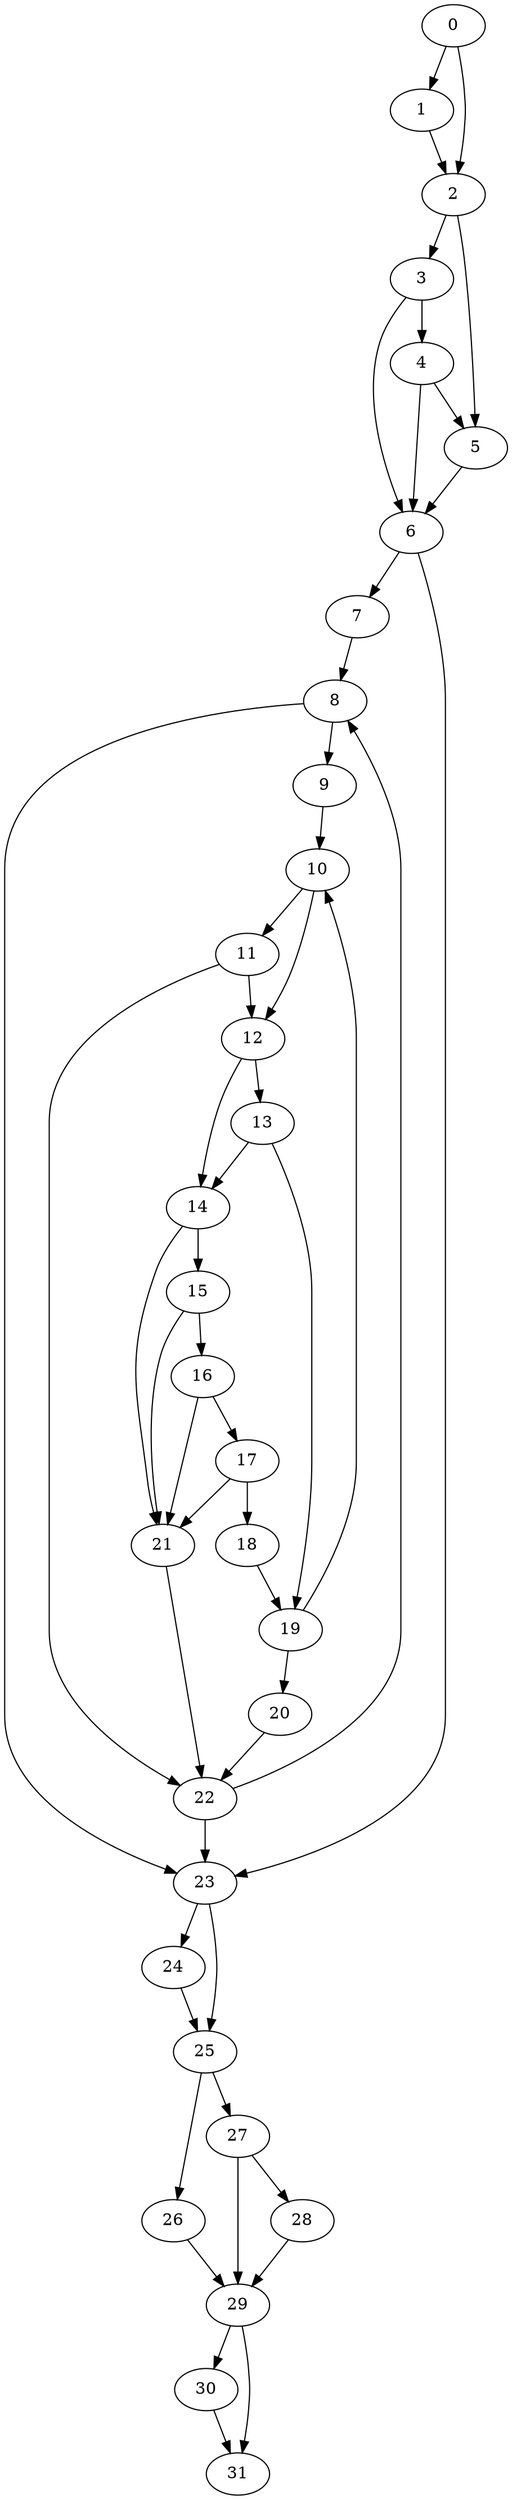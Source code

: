 digraph {
	0
	1
	2
	3
	4
	5
	6
	7
	8
	9
	10
	11
	12
	13
	14
	15
	16
	17
	18
	19
	20
	21
	22
	23
	24
	25
	26
	27
	28
	29
	30
	31
	0 -> 1
	12 -> 14
	13 -> 14
	8 -> 23
	22 -> 23
	6 -> 23
	25 -> 27
	11 -> 22
	20 -> 22
	21 -> 22
	16 -> 17
	25 -> 26
	2 -> 3
	3 -> 4
	4 -> 6
	5 -> 6
	3 -> 6
	6 -> 7
	12 -> 13
	9 -> 10
	19 -> 10
	27 -> 28
	29 -> 30
	10 -> 11
	10 -> 12
	11 -> 12
	14 -> 15
	26 -> 29
	27 -> 29
	28 -> 29
	7 -> 8
	22 -> 8
	8 -> 9
	15 -> 16
	23 -> 24
	0 -> 2
	1 -> 2
	17 -> 18
	19 -> 20
	24 -> 25
	23 -> 25
	29 -> 31
	30 -> 31
	2 -> 5
	4 -> 5
	13 -> 19
	18 -> 19
	15 -> 21
	16 -> 21
	17 -> 21
	14 -> 21
}
